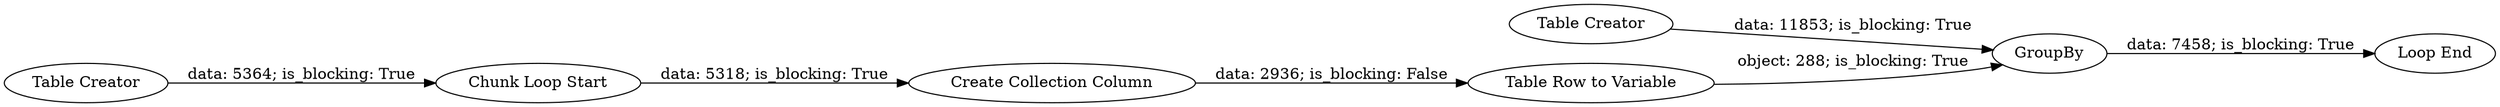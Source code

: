 digraph {
	"-2203900580566495786_2545" [label="Table Row to Variable"]
	"-2203900580566495786_2543" [label=GroupBy]
	"-2203900580566495786_2533" [label="Table Creator"]
	"-2203900580566495786_2540" [label="Chunk Loop Start"]
	"-2203900580566495786_2544" [label="Loop End"]
	"-2203900580566495786_2539" [label="Table Creator"]
	"-2203900580566495786_2542" [label="Create Collection Column"]
	"-2203900580566495786_2542" -> "-2203900580566495786_2545" [label="data: 2936; is_blocking: False"]
	"-2203900580566495786_2543" -> "-2203900580566495786_2544" [label="data: 7458; is_blocking: True"]
	"-2203900580566495786_2533" -> "-2203900580566495786_2540" [label="data: 5364; is_blocking: True"]
	"-2203900580566495786_2539" -> "-2203900580566495786_2543" [label="data: 11853; is_blocking: True"]
	"-2203900580566495786_2545" -> "-2203900580566495786_2543" [label="object: 288; is_blocking: True"]
	"-2203900580566495786_2540" -> "-2203900580566495786_2542" [label="data: 5318; is_blocking: True"]
	rankdir=LR
}
